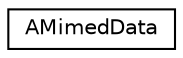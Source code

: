 digraph "Graphical Class Hierarchy"
{
 // LATEX_PDF_SIZE
  edge [fontname="Helvetica",fontsize="10",labelfontname="Helvetica",labelfontsize="10"];
  node [fontname="Helvetica",fontsize="10",shape=record];
  rankdir="LR";
  Node0 [label="AMimedData",height=0.2,width=0.4,color="black", fillcolor="white", style="filled",URL="$classAMimedData.html",tooltip="Mime-type data associated storage."];
}

